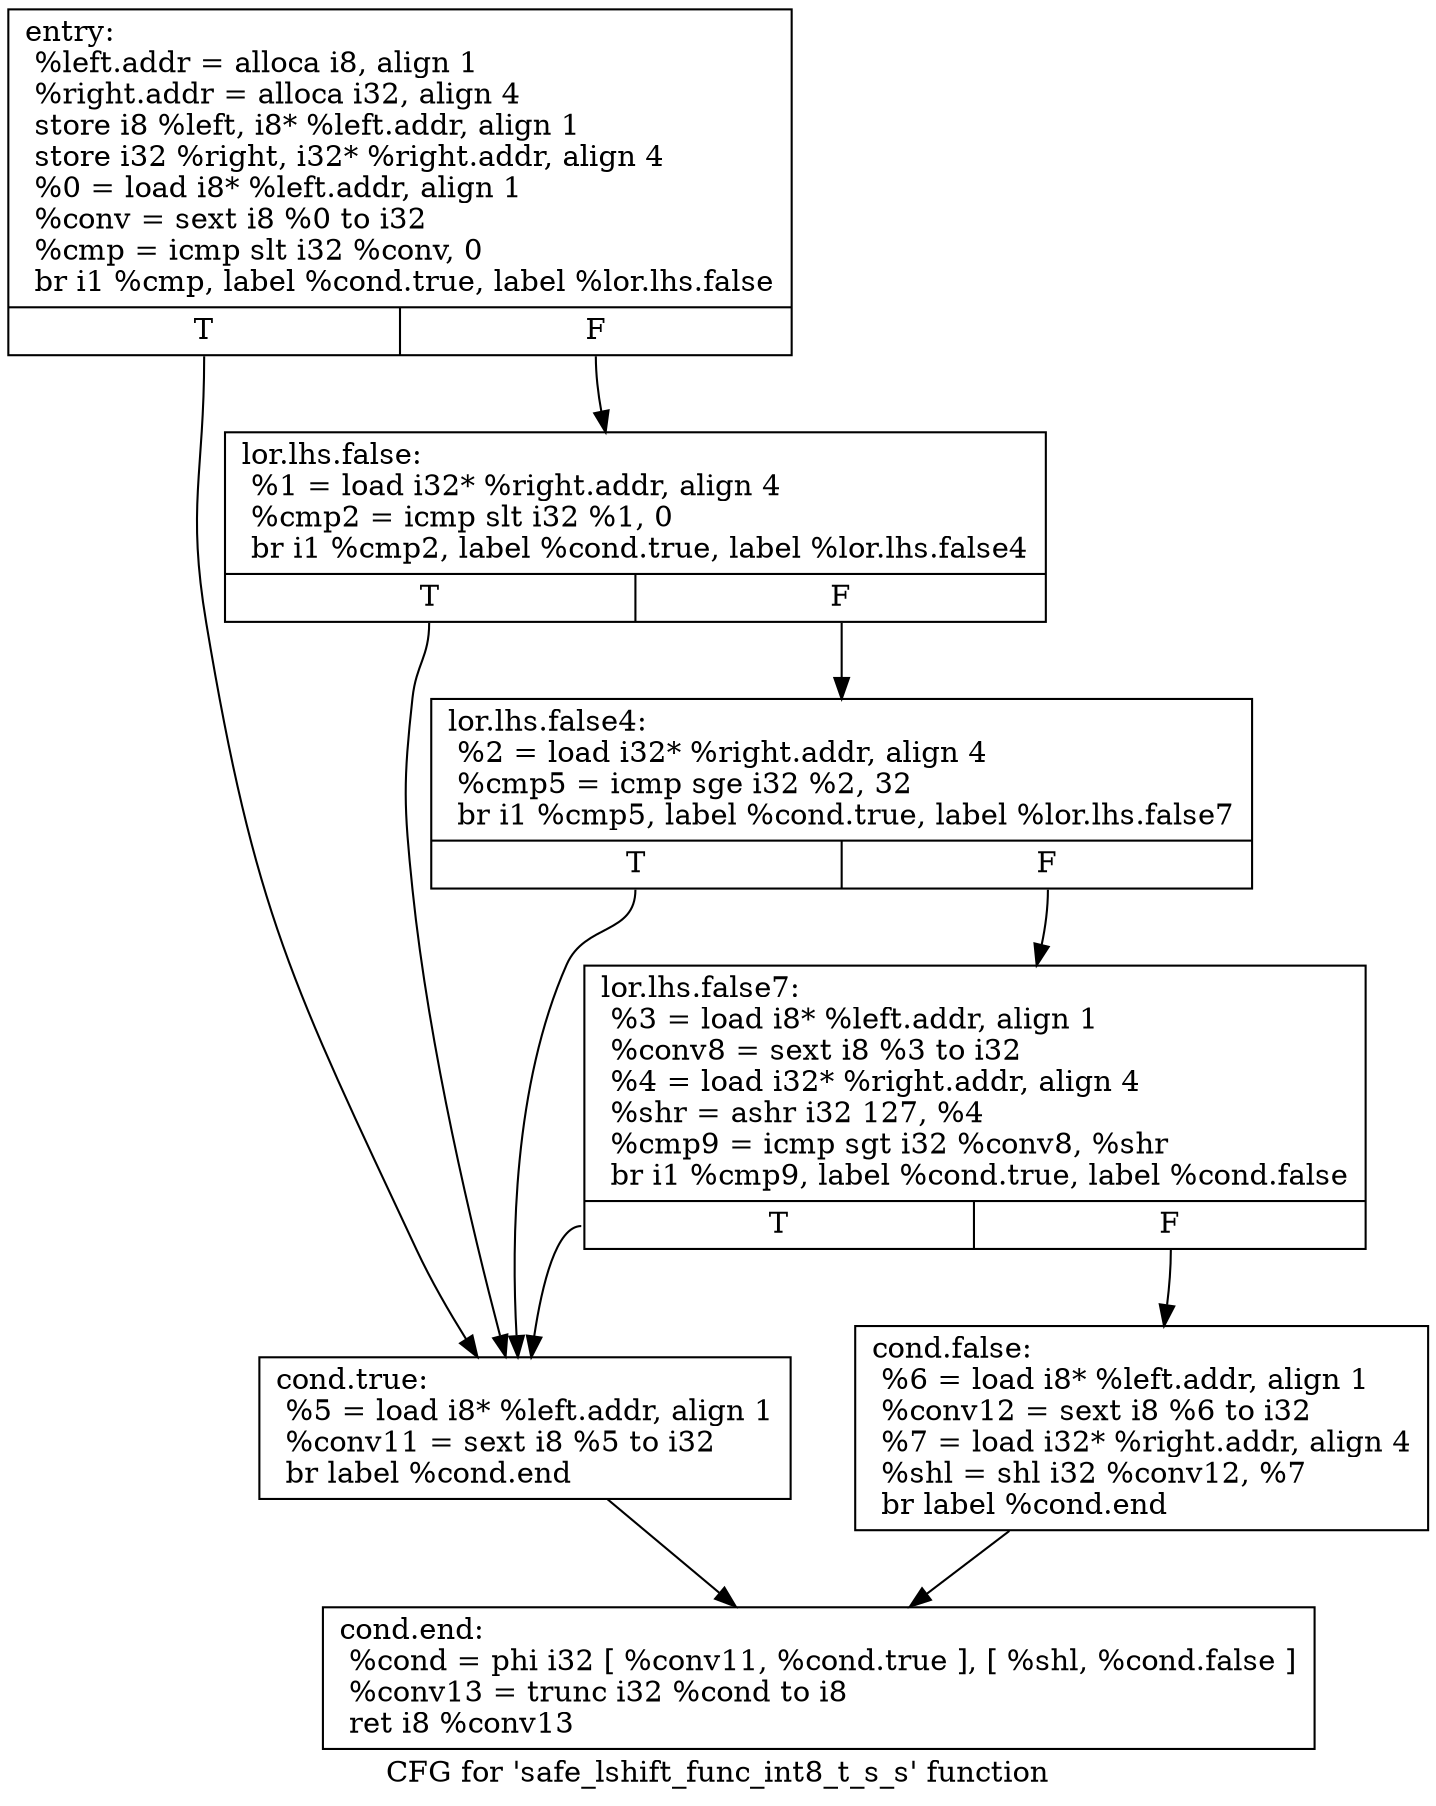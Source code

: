 digraph "CFG for 'safe_lshift_func_int8_t_s_s' function" {
	label="CFG for 'safe_lshift_func_int8_t_s_s' function";

	Node0xa80ccd0 [shape=record,label="{entry:\l  %left.addr = alloca i8, align 1\l  %right.addr = alloca i32, align 4\l  store i8 %left, i8* %left.addr, align 1\l  store i32 %right, i32* %right.addr, align 4\l  %0 = load i8* %left.addr, align 1\l  %conv = sext i8 %0 to i32\l  %cmp = icmp slt i32 %conv, 0\l  br i1 %cmp, label %cond.true, label %lor.lhs.false\l|{<s0>T|<s1>F}}"];
	Node0xa80ccd0:s0 -> Node0xa80cd90;
	Node0xa80ccd0:s1 -> Node0xa80cd00;
	Node0xa80cd00 [shape=record,label="{lor.lhs.false:                                    \l  %1 = load i32* %right.addr, align 4\l  %cmp2 = icmp slt i32 %1, 0\l  br i1 %cmp2, label %cond.true, label %lor.lhs.false4\l|{<s0>T|<s1>F}}"];
	Node0xa80cd00:s0 -> Node0xa80cd90;
	Node0xa80cd00:s1 -> Node0xa80cd30;
	Node0xa80cd30 [shape=record,label="{lor.lhs.false4:                                   \l  %2 = load i32* %right.addr, align 4\l  %cmp5 = icmp sge i32 %2, 32\l  br i1 %cmp5, label %cond.true, label %lor.lhs.false7\l|{<s0>T|<s1>F}}"];
	Node0xa80cd30:s0 -> Node0xa80cd90;
	Node0xa80cd30:s1 -> Node0xa80cd60;
	Node0xa80cd60 [shape=record,label="{lor.lhs.false7:                                   \l  %3 = load i8* %left.addr, align 1\l  %conv8 = sext i8 %3 to i32\l  %4 = load i32* %right.addr, align 4\l  %shr = ashr i32 127, %4\l  %cmp9 = icmp sgt i32 %conv8, %shr\l  br i1 %cmp9, label %cond.true, label %cond.false\l|{<s0>T|<s1>F}}"];
	Node0xa80cd60:s0 -> Node0xa80cd90;
	Node0xa80cd60:s1 -> Node0xa80cdc0;
	Node0xa80cd90 [shape=record,label="{cond.true:                                        \l  %5 = load i8* %left.addr, align 1\l  %conv11 = sext i8 %5 to i32\l  br label %cond.end\l}"];
	Node0xa80cd90 -> Node0xa80cdf0;
	Node0xa80cdc0 [shape=record,label="{cond.false:                                       \l  %6 = load i8* %left.addr, align 1\l  %conv12 = sext i8 %6 to i32\l  %7 = load i32* %right.addr, align 4\l  %shl = shl i32 %conv12, %7\l  br label %cond.end\l}"];
	Node0xa80cdc0 -> Node0xa80cdf0;
	Node0xa80cdf0 [shape=record,label="{cond.end:                                         \l  %cond = phi i32 [ %conv11, %cond.true ], [ %shl, %cond.false ]\l  %conv13 = trunc i32 %cond to i8\l  ret i8 %conv13\l}"];
}
